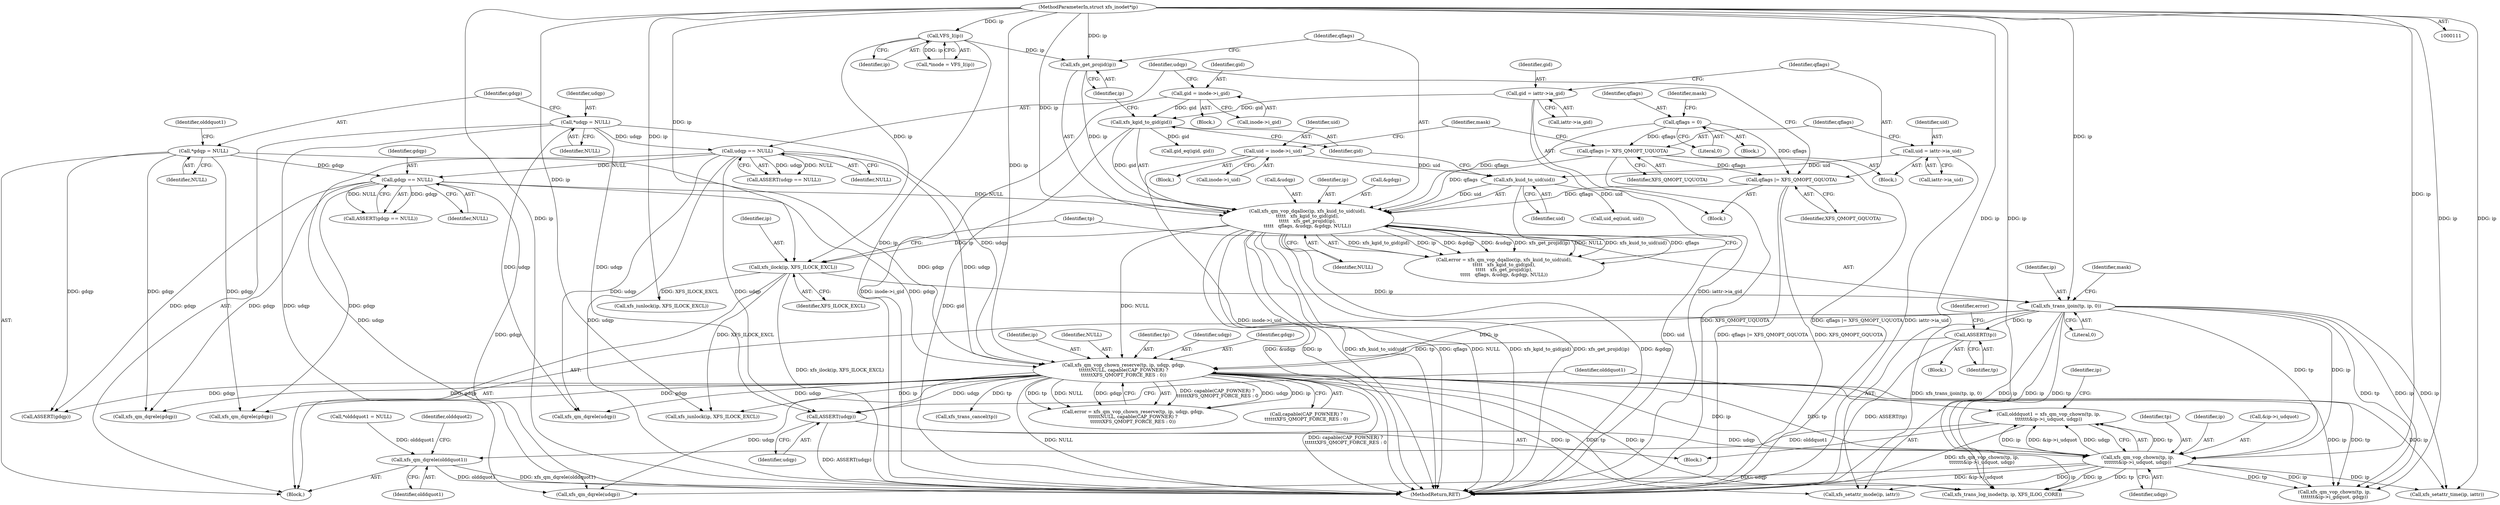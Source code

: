 digraph "0_linux_1fb254aa983bf190cfd685d40c64a480a9bafaee@API" {
"1000406" [label="(Call,olddquot1 = xfs_qm_vop_chown(tp, ip,\n\t\t\t\t\t\t\t&ip->i_udquot, udqp))"];
"1000408" [label="(Call,xfs_qm_vop_chown(tp, ip,\n\t\t\t\t\t\t\t&ip->i_udquot, udqp))"];
"1000281" [label="(Call,xfs_trans_ijoin(tp, ip, 0))"];
"1000278" [label="(Call,xfs_ilock(ip, XFS_ILOCK_EXCL))"];
"1000125" [label="(Call,VFS_I(ip))"];
"1000112" [label="(MethodParameterIn,struct xfs_inode\t*ip)"];
"1000243" [label="(Call,xfs_qm_vop_dqalloc(ip, xfs_kuid_to_uid(uid),\n\t\t\t\t\t   xfs_kgid_to_gid(gid),\n\t\t\t\t\t   xfs_get_projid(ip),\n\t\t\t\t\t   qflags, &udqp, &gdqp, NULL))"];
"1000249" [label="(Call,xfs_get_projid(ip))"];
"1000245" [label="(Call,xfs_kuid_to_uid(uid))"];
"1000205" [label="(Call,uid = inode->i_uid)"];
"1000195" [label="(Call,uid = iattr->ia_uid)"];
"1000247" [label="(Call,xfs_kgid_to_gid(gid))"];
"1000218" [label="(Call,gid = iattr->ia_gid)"];
"1000228" [label="(Call,gid = inode->i_gid)"];
"1000200" [label="(Call,qflags |= XFS_QMOPT_UQUOTA)"];
"1000184" [label="(Call,qflags = 0)"];
"1000223" [label="(Call,qflags |= XFS_QMOPT_GQUOTA)"];
"1000238" [label="(Call,gdqp == NULL)"];
"1000156" [label="(Call,*gdqp = NULL)"];
"1000234" [label="(Call,udqp == NULL)"];
"1000152" [label="(Call,*udqp = NULL)"];
"1000346" [label="(Call,xfs_qm_vop_chown_reserve(tp, ip, udqp, gdqp,\n\t\t\t\t\t\tNULL, capable(CAP_FOWNER) ?\n\t\t\t\t\t\tXFS_QMOPT_FORCE_RES : 0))"];
"1000342" [label="(Call,ASSERT(tp))"];
"1000404" [label="(Call,ASSERT(udqp))"];
"1000521" [label="(Call,xfs_qm_dqrele(olddquot1))"];
"1000249" [label="(Call,xfs_get_projid(ip))"];
"1000460" [label="(Call,xfs_qm_vop_chown(tp, ip,\n\t\t\t\t\t\t\t&ip->i_gdquot, gdqp))"];
"1000186" [label="(Literal,0)"];
"1000287" [label="(Identifier,mask)"];
"1000419" [label="(Identifier,ip)"];
"1000569" [label="(MethodReturn,RET)"];
"1000234" [label="(Call,udqp == NULL)"];
"1000346" [label="(Call,xfs_qm_vop_chown_reserve(tp, ip, udqp, gdqp,\n\t\t\t\t\t\tNULL, capable(CAP_FOWNER) ?\n\t\t\t\t\t\tXFS_QMOPT_FORCE_RES : 0))"];
"1000409" [label="(Identifier,tp)"];
"1000190" [label="(Identifier,mask)"];
"1000194" [label="(Block,)"];
"1000456" [label="(Call,ASSERT(gdqp))"];
"1000410" [label="(Identifier,ip)"];
"1000281" [label="(Call,xfs_trans_ijoin(tp, ip, 0))"];
"1000343" [label="(Identifier,tp)"];
"1000225" [label="(Identifier,XFS_QMOPT_GQUOTA)"];
"1000254" [label="(Call,&gdqp)"];
"1000158" [label="(Identifier,NULL)"];
"1000112" [label="(MethodParameterIn,struct xfs_inode\t*ip)"];
"1000341" [label="(Block,)"];
"1000351" [label="(Identifier,NULL)"];
"1000213" [label="(Identifier,mask)"];
"1000251" [label="(Identifier,qflags)"];
"1000207" [label="(Call,inode->i_uid)"];
"1000205" [label="(Call,uid = inode->i_uid)"];
"1000279" [label="(Identifier,ip)"];
"1000431" [label="(Call,gid_eq(igid, gid))"];
"1000202" [label="(Identifier,XFS_QMOPT_UQUOTA)"];
"1000407" [label="(Identifier,olddquot1)"];
"1000201" [label="(Identifier,qflags)"];
"1000154" [label="(Identifier,NULL)"];
"1000499" [label="(Call,xfs_trans_log_inode(tp, ip, XFS_ILOG_CORE))"];
"1000404" [label="(Call,ASSERT(udqp))"];
"1000347" [label="(Identifier,tp)"];
"1000256" [label="(Identifier,NULL)"];
"1000219" [label="(Identifier,gid)"];
"1000283" [label="(Identifier,ip)"];
"1000565" [label="(Call,xfs_qm_dqrele(gdqp))"];
"1000563" [label="(Call,xfs_qm_dqrele(udqp))"];
"1000240" [label="(Identifier,NULL)"];
"1000278" [label="(Call,xfs_ilock(ip, XFS_ILOCK_EXCL))"];
"1000559" [label="(Call,xfs_iunlock(ip, XFS_ILOCK_EXCL))"];
"1000237" [label="(Call,ASSERT(gdqp == NULL))"];
"1000352" [label="(Call,capable(CAP_FOWNER) ?\n\t\t\t\t\t\tXFS_QMOPT_FORCE_RES : 0)"];
"1000284" [label="(Literal,0)"];
"1000206" [label="(Identifier,uid)"];
"1000245" [label="(Call,xfs_kuid_to_uid(uid))"];
"1000525" [label="(Call,xfs_qm_dqrele(udqp))"];
"1000485" [label="(Call,xfs_setattr_mode(ip, iattr))"];
"1000230" [label="(Call,inode->i_gid)"];
"1000415" [label="(Identifier,udqp)"];
"1000557" [label="(Call,xfs_trans_cancel(tp))"];
"1000252" [label="(Call,&udqp)"];
"1000196" [label="(Identifier,uid)"];
"1000411" [label="(Call,&ip->i_udquot)"];
"1000229" [label="(Identifier,gid)"];
"1000223" [label="(Call,qflags |= XFS_QMOPT_GQUOTA)"];
"1000527" [label="(Call,xfs_qm_dqrele(gdqp))"];
"1000157" [label="(Identifier,gdqp)"];
"1000349" [label="(Identifier,udqp)"];
"1000153" [label="(Identifier,udqp)"];
"1000518" [label="(Call,xfs_iunlock(ip, XFS_ILOCK_EXCL))"];
"1000156" [label="(Call,*gdqp = NULL)"];
"1000182" [label="(Block,)"];
"1000123" [label="(Call,*inode = VFS_I(ip))"];
"1000344" [label="(Call,error = xfs_qm_vop_chown_reserve(tp, ip, udqp, gdqp,\n\t\t\t\t\t\tNULL, capable(CAP_FOWNER) ?\n\t\t\t\t\t\tXFS_QMOPT_FORCE_RES : 0))"];
"1000241" [label="(Call,error = xfs_qm_vop_dqalloc(ip, xfs_kuid_to_uid(uid),\n\t\t\t\t\t   xfs_kgid_to_gid(gid),\n\t\t\t\t\t   xfs_get_projid(ip),\n\t\t\t\t\t   qflags, &udqp, &gdqp, NULL))"];
"1000185" [label="(Identifier,qflags)"];
"1000524" [label="(Identifier,olddquot2)"];
"1000235" [label="(Identifier,udqp)"];
"1000161" [label="(Identifier,olddquot1)"];
"1000350" [label="(Identifier,gdqp)"];
"1000236" [label="(Identifier,NULL)"];
"1000342" [label="(Call,ASSERT(tp))"];
"1000282" [label="(Identifier,tp)"];
"1000408" [label="(Call,xfs_qm_vop_chown(tp, ip,\n\t\t\t\t\t\t\t&ip->i_udquot, udqp))"];
"1000247" [label="(Call,xfs_kgid_to_gid(gid))"];
"1000204" [label="(Block,)"];
"1000218" [label="(Call,gid = iattr->ia_gid)"];
"1000399" [label="(Block,)"];
"1000522" [label="(Identifier,olddquot1)"];
"1000184" [label="(Call,qflags = 0)"];
"1000406" [label="(Call,olddquot1 = xfs_qm_vop_chown(tp, ip,\n\t\t\t\t\t\t\t&ip->i_udquot, udqp))"];
"1000195" [label="(Call,uid = iattr->ia_uid)"];
"1000238" [label="(Call,gdqp == NULL)"];
"1000496" [label="(Call,xfs_setattr_time(ip, iattr))"];
"1000246" [label="(Identifier,uid)"];
"1000239" [label="(Identifier,gdqp)"];
"1000280" [label="(Identifier,XFS_ILOCK_EXCL)"];
"1000160" [label="(Call,*olddquot1 = NULL)"];
"1000228" [label="(Call,gid = inode->i_gid)"];
"1000389" [label="(Call,uid_eq(iuid, uid))"];
"1000115" [label="(Block,)"];
"1000348" [label="(Identifier,ip)"];
"1000224" [label="(Identifier,qflags)"];
"1000233" [label="(Call,ASSERT(udqp == NULL))"];
"1000244" [label="(Identifier,ip)"];
"1000197" [label="(Call,iattr->ia_uid)"];
"1000248" [label="(Identifier,gid)"];
"1000250" [label="(Identifier,ip)"];
"1000152" [label="(Call,*udqp = NULL)"];
"1000126" [label="(Identifier,ip)"];
"1000243" [label="(Call,xfs_qm_vop_dqalloc(ip, xfs_kuid_to_uid(uid),\n\t\t\t\t\t   xfs_kgid_to_gid(gid),\n\t\t\t\t\t   xfs_get_projid(ip),\n\t\t\t\t\t   qflags, &udqp, &gdqp, NULL))"];
"1000125" [label="(Call,VFS_I(ip))"];
"1000521" [label="(Call,xfs_qm_dqrele(olddquot1))"];
"1000405" [label="(Identifier,udqp)"];
"1000227" [label="(Block,)"];
"1000220" [label="(Call,iattr->ia_gid)"];
"1000200" [label="(Call,qflags |= XFS_QMOPT_UQUOTA)"];
"1000345" [label="(Identifier,error)"];
"1000217" [label="(Block,)"];
"1000406" -> "1000399"  [label="AST: "];
"1000406" -> "1000408"  [label="CFG: "];
"1000407" -> "1000406"  [label="AST: "];
"1000408" -> "1000406"  [label="AST: "];
"1000419" -> "1000406"  [label="CFG: "];
"1000406" -> "1000569"  [label="DDG: xfs_qm_vop_chown(tp, ip,\n\t\t\t\t\t\t\t&ip->i_udquot, udqp)"];
"1000408" -> "1000406"  [label="DDG: tp"];
"1000408" -> "1000406"  [label="DDG: ip"];
"1000408" -> "1000406"  [label="DDG: &ip->i_udquot"];
"1000408" -> "1000406"  [label="DDG: udqp"];
"1000406" -> "1000521"  [label="DDG: olddquot1"];
"1000408" -> "1000415"  [label="CFG: "];
"1000409" -> "1000408"  [label="AST: "];
"1000410" -> "1000408"  [label="AST: "];
"1000411" -> "1000408"  [label="AST: "];
"1000415" -> "1000408"  [label="AST: "];
"1000408" -> "1000569"  [label="DDG: &ip->i_udquot"];
"1000281" -> "1000408"  [label="DDG: tp"];
"1000281" -> "1000408"  [label="DDG: ip"];
"1000346" -> "1000408"  [label="DDG: tp"];
"1000346" -> "1000408"  [label="DDG: ip"];
"1000112" -> "1000408"  [label="DDG: ip"];
"1000404" -> "1000408"  [label="DDG: udqp"];
"1000408" -> "1000460"  [label="DDG: tp"];
"1000408" -> "1000460"  [label="DDG: ip"];
"1000408" -> "1000485"  [label="DDG: ip"];
"1000408" -> "1000496"  [label="DDG: ip"];
"1000408" -> "1000499"  [label="DDG: tp"];
"1000408" -> "1000499"  [label="DDG: ip"];
"1000408" -> "1000525"  [label="DDG: udqp"];
"1000281" -> "1000115"  [label="AST: "];
"1000281" -> "1000284"  [label="CFG: "];
"1000282" -> "1000281"  [label="AST: "];
"1000283" -> "1000281"  [label="AST: "];
"1000284" -> "1000281"  [label="AST: "];
"1000287" -> "1000281"  [label="CFG: "];
"1000281" -> "1000569"  [label="DDG: xfs_trans_ijoin(tp, ip, 0)"];
"1000278" -> "1000281"  [label="DDG: ip"];
"1000112" -> "1000281"  [label="DDG: ip"];
"1000281" -> "1000342"  [label="DDG: tp"];
"1000281" -> "1000346"  [label="DDG: ip"];
"1000281" -> "1000460"  [label="DDG: tp"];
"1000281" -> "1000460"  [label="DDG: ip"];
"1000281" -> "1000485"  [label="DDG: ip"];
"1000281" -> "1000496"  [label="DDG: ip"];
"1000281" -> "1000499"  [label="DDG: tp"];
"1000281" -> "1000499"  [label="DDG: ip"];
"1000278" -> "1000115"  [label="AST: "];
"1000278" -> "1000280"  [label="CFG: "];
"1000279" -> "1000278"  [label="AST: "];
"1000280" -> "1000278"  [label="AST: "];
"1000282" -> "1000278"  [label="CFG: "];
"1000278" -> "1000569"  [label="DDG: xfs_ilock(ip, XFS_ILOCK_EXCL)"];
"1000125" -> "1000278"  [label="DDG: ip"];
"1000243" -> "1000278"  [label="DDG: ip"];
"1000112" -> "1000278"  [label="DDG: ip"];
"1000278" -> "1000518"  [label="DDG: XFS_ILOCK_EXCL"];
"1000278" -> "1000559"  [label="DDG: XFS_ILOCK_EXCL"];
"1000125" -> "1000123"  [label="AST: "];
"1000125" -> "1000126"  [label="CFG: "];
"1000126" -> "1000125"  [label="AST: "];
"1000123" -> "1000125"  [label="CFG: "];
"1000125" -> "1000569"  [label="DDG: ip"];
"1000125" -> "1000123"  [label="DDG: ip"];
"1000112" -> "1000125"  [label="DDG: ip"];
"1000125" -> "1000249"  [label="DDG: ip"];
"1000112" -> "1000111"  [label="AST: "];
"1000112" -> "1000569"  [label="DDG: ip"];
"1000112" -> "1000243"  [label="DDG: ip"];
"1000112" -> "1000249"  [label="DDG: ip"];
"1000112" -> "1000346"  [label="DDG: ip"];
"1000112" -> "1000460"  [label="DDG: ip"];
"1000112" -> "1000485"  [label="DDG: ip"];
"1000112" -> "1000496"  [label="DDG: ip"];
"1000112" -> "1000499"  [label="DDG: ip"];
"1000112" -> "1000518"  [label="DDG: ip"];
"1000112" -> "1000559"  [label="DDG: ip"];
"1000243" -> "1000241"  [label="AST: "];
"1000243" -> "1000256"  [label="CFG: "];
"1000244" -> "1000243"  [label="AST: "];
"1000245" -> "1000243"  [label="AST: "];
"1000247" -> "1000243"  [label="AST: "];
"1000249" -> "1000243"  [label="AST: "];
"1000251" -> "1000243"  [label="AST: "];
"1000252" -> "1000243"  [label="AST: "];
"1000254" -> "1000243"  [label="AST: "];
"1000256" -> "1000243"  [label="AST: "];
"1000241" -> "1000243"  [label="CFG: "];
"1000243" -> "1000569"  [label="DDG: qflags"];
"1000243" -> "1000569"  [label="DDG: &gdqp"];
"1000243" -> "1000569"  [label="DDG: &udqp"];
"1000243" -> "1000569"  [label="DDG: ip"];
"1000243" -> "1000569"  [label="DDG: xfs_kuid_to_uid(uid)"];
"1000243" -> "1000569"  [label="DDG: NULL"];
"1000243" -> "1000569"  [label="DDG: xfs_kgid_to_gid(gid)"];
"1000243" -> "1000569"  [label="DDG: xfs_get_projid(ip)"];
"1000243" -> "1000241"  [label="DDG: xfs_kgid_to_gid(gid)"];
"1000243" -> "1000241"  [label="DDG: ip"];
"1000243" -> "1000241"  [label="DDG: &gdqp"];
"1000243" -> "1000241"  [label="DDG: &udqp"];
"1000243" -> "1000241"  [label="DDG: xfs_get_projid(ip)"];
"1000243" -> "1000241"  [label="DDG: NULL"];
"1000243" -> "1000241"  [label="DDG: xfs_kuid_to_uid(uid)"];
"1000243" -> "1000241"  [label="DDG: qflags"];
"1000249" -> "1000243"  [label="DDG: ip"];
"1000245" -> "1000243"  [label="DDG: uid"];
"1000247" -> "1000243"  [label="DDG: gid"];
"1000200" -> "1000243"  [label="DDG: qflags"];
"1000184" -> "1000243"  [label="DDG: qflags"];
"1000223" -> "1000243"  [label="DDG: qflags"];
"1000238" -> "1000243"  [label="DDG: NULL"];
"1000243" -> "1000346"  [label="DDG: NULL"];
"1000249" -> "1000250"  [label="CFG: "];
"1000250" -> "1000249"  [label="AST: "];
"1000251" -> "1000249"  [label="CFG: "];
"1000245" -> "1000246"  [label="CFG: "];
"1000246" -> "1000245"  [label="AST: "];
"1000248" -> "1000245"  [label="CFG: "];
"1000245" -> "1000569"  [label="DDG: uid"];
"1000205" -> "1000245"  [label="DDG: uid"];
"1000195" -> "1000245"  [label="DDG: uid"];
"1000245" -> "1000389"  [label="DDG: uid"];
"1000205" -> "1000204"  [label="AST: "];
"1000205" -> "1000207"  [label="CFG: "];
"1000206" -> "1000205"  [label="AST: "];
"1000207" -> "1000205"  [label="AST: "];
"1000213" -> "1000205"  [label="CFG: "];
"1000205" -> "1000569"  [label="DDG: inode->i_uid"];
"1000195" -> "1000194"  [label="AST: "];
"1000195" -> "1000197"  [label="CFG: "];
"1000196" -> "1000195"  [label="AST: "];
"1000197" -> "1000195"  [label="AST: "];
"1000201" -> "1000195"  [label="CFG: "];
"1000195" -> "1000569"  [label="DDG: iattr->ia_uid"];
"1000247" -> "1000248"  [label="CFG: "];
"1000248" -> "1000247"  [label="AST: "];
"1000250" -> "1000247"  [label="CFG: "];
"1000247" -> "1000569"  [label="DDG: gid"];
"1000218" -> "1000247"  [label="DDG: gid"];
"1000228" -> "1000247"  [label="DDG: gid"];
"1000247" -> "1000431"  [label="DDG: gid"];
"1000218" -> "1000217"  [label="AST: "];
"1000218" -> "1000220"  [label="CFG: "];
"1000219" -> "1000218"  [label="AST: "];
"1000220" -> "1000218"  [label="AST: "];
"1000224" -> "1000218"  [label="CFG: "];
"1000218" -> "1000569"  [label="DDG: iattr->ia_gid"];
"1000228" -> "1000227"  [label="AST: "];
"1000228" -> "1000230"  [label="CFG: "];
"1000229" -> "1000228"  [label="AST: "];
"1000230" -> "1000228"  [label="AST: "];
"1000235" -> "1000228"  [label="CFG: "];
"1000228" -> "1000569"  [label="DDG: inode->i_gid"];
"1000200" -> "1000194"  [label="AST: "];
"1000200" -> "1000202"  [label="CFG: "];
"1000201" -> "1000200"  [label="AST: "];
"1000202" -> "1000200"  [label="AST: "];
"1000213" -> "1000200"  [label="CFG: "];
"1000200" -> "1000569"  [label="DDG: qflags |= XFS_QMOPT_UQUOTA"];
"1000200" -> "1000569"  [label="DDG: XFS_QMOPT_UQUOTA"];
"1000184" -> "1000200"  [label="DDG: qflags"];
"1000200" -> "1000223"  [label="DDG: qflags"];
"1000184" -> "1000182"  [label="AST: "];
"1000184" -> "1000186"  [label="CFG: "];
"1000185" -> "1000184"  [label="AST: "];
"1000186" -> "1000184"  [label="AST: "];
"1000190" -> "1000184"  [label="CFG: "];
"1000184" -> "1000223"  [label="DDG: qflags"];
"1000223" -> "1000217"  [label="AST: "];
"1000223" -> "1000225"  [label="CFG: "];
"1000224" -> "1000223"  [label="AST: "];
"1000225" -> "1000223"  [label="AST: "];
"1000235" -> "1000223"  [label="CFG: "];
"1000223" -> "1000569"  [label="DDG: XFS_QMOPT_GQUOTA"];
"1000223" -> "1000569"  [label="DDG: qflags |= XFS_QMOPT_GQUOTA"];
"1000238" -> "1000237"  [label="AST: "];
"1000238" -> "1000240"  [label="CFG: "];
"1000239" -> "1000238"  [label="AST: "];
"1000240" -> "1000238"  [label="AST: "];
"1000237" -> "1000238"  [label="CFG: "];
"1000238" -> "1000569"  [label="DDG: gdqp"];
"1000238" -> "1000237"  [label="DDG: gdqp"];
"1000238" -> "1000237"  [label="DDG: NULL"];
"1000156" -> "1000238"  [label="DDG: gdqp"];
"1000234" -> "1000238"  [label="DDG: NULL"];
"1000238" -> "1000346"  [label="DDG: gdqp"];
"1000238" -> "1000456"  [label="DDG: gdqp"];
"1000238" -> "1000527"  [label="DDG: gdqp"];
"1000238" -> "1000565"  [label="DDG: gdqp"];
"1000156" -> "1000115"  [label="AST: "];
"1000156" -> "1000158"  [label="CFG: "];
"1000157" -> "1000156"  [label="AST: "];
"1000158" -> "1000156"  [label="AST: "];
"1000161" -> "1000156"  [label="CFG: "];
"1000156" -> "1000346"  [label="DDG: gdqp"];
"1000156" -> "1000456"  [label="DDG: gdqp"];
"1000156" -> "1000527"  [label="DDG: gdqp"];
"1000156" -> "1000565"  [label="DDG: gdqp"];
"1000234" -> "1000233"  [label="AST: "];
"1000234" -> "1000236"  [label="CFG: "];
"1000235" -> "1000234"  [label="AST: "];
"1000236" -> "1000234"  [label="AST: "];
"1000233" -> "1000234"  [label="CFG: "];
"1000234" -> "1000569"  [label="DDG: udqp"];
"1000234" -> "1000233"  [label="DDG: udqp"];
"1000234" -> "1000233"  [label="DDG: NULL"];
"1000152" -> "1000234"  [label="DDG: udqp"];
"1000234" -> "1000346"  [label="DDG: udqp"];
"1000234" -> "1000404"  [label="DDG: udqp"];
"1000234" -> "1000525"  [label="DDG: udqp"];
"1000234" -> "1000563"  [label="DDG: udqp"];
"1000152" -> "1000115"  [label="AST: "];
"1000152" -> "1000154"  [label="CFG: "];
"1000153" -> "1000152"  [label="AST: "];
"1000154" -> "1000152"  [label="AST: "];
"1000157" -> "1000152"  [label="CFG: "];
"1000152" -> "1000346"  [label="DDG: udqp"];
"1000152" -> "1000404"  [label="DDG: udqp"];
"1000152" -> "1000525"  [label="DDG: udqp"];
"1000152" -> "1000563"  [label="DDG: udqp"];
"1000346" -> "1000344"  [label="AST: "];
"1000346" -> "1000352"  [label="CFG: "];
"1000347" -> "1000346"  [label="AST: "];
"1000348" -> "1000346"  [label="AST: "];
"1000349" -> "1000346"  [label="AST: "];
"1000350" -> "1000346"  [label="AST: "];
"1000351" -> "1000346"  [label="AST: "];
"1000352" -> "1000346"  [label="AST: "];
"1000344" -> "1000346"  [label="CFG: "];
"1000346" -> "1000569"  [label="DDG: NULL"];
"1000346" -> "1000569"  [label="DDG: capable(CAP_FOWNER) ?\n\t\t\t\t\t\tXFS_QMOPT_FORCE_RES : 0"];
"1000346" -> "1000344"  [label="DDG: capable(CAP_FOWNER) ?\n\t\t\t\t\t\tXFS_QMOPT_FORCE_RES : 0"];
"1000346" -> "1000344"  [label="DDG: udqp"];
"1000346" -> "1000344"  [label="DDG: ip"];
"1000346" -> "1000344"  [label="DDG: tp"];
"1000346" -> "1000344"  [label="DDG: NULL"];
"1000346" -> "1000344"  [label="DDG: gdqp"];
"1000342" -> "1000346"  [label="DDG: tp"];
"1000346" -> "1000404"  [label="DDG: udqp"];
"1000346" -> "1000456"  [label="DDG: gdqp"];
"1000346" -> "1000460"  [label="DDG: tp"];
"1000346" -> "1000460"  [label="DDG: ip"];
"1000346" -> "1000485"  [label="DDG: ip"];
"1000346" -> "1000496"  [label="DDG: ip"];
"1000346" -> "1000499"  [label="DDG: tp"];
"1000346" -> "1000499"  [label="DDG: ip"];
"1000346" -> "1000525"  [label="DDG: udqp"];
"1000346" -> "1000527"  [label="DDG: gdqp"];
"1000346" -> "1000557"  [label="DDG: tp"];
"1000346" -> "1000559"  [label="DDG: ip"];
"1000346" -> "1000563"  [label="DDG: udqp"];
"1000346" -> "1000565"  [label="DDG: gdqp"];
"1000342" -> "1000341"  [label="AST: "];
"1000342" -> "1000343"  [label="CFG: "];
"1000343" -> "1000342"  [label="AST: "];
"1000345" -> "1000342"  [label="CFG: "];
"1000342" -> "1000569"  [label="DDG: ASSERT(tp)"];
"1000404" -> "1000399"  [label="AST: "];
"1000404" -> "1000405"  [label="CFG: "];
"1000405" -> "1000404"  [label="AST: "];
"1000407" -> "1000404"  [label="CFG: "];
"1000404" -> "1000569"  [label="DDG: ASSERT(udqp)"];
"1000521" -> "1000115"  [label="AST: "];
"1000521" -> "1000522"  [label="CFG: "];
"1000522" -> "1000521"  [label="AST: "];
"1000524" -> "1000521"  [label="CFG: "];
"1000521" -> "1000569"  [label="DDG: olddquot1"];
"1000521" -> "1000569"  [label="DDG: xfs_qm_dqrele(olddquot1)"];
"1000160" -> "1000521"  [label="DDG: olddquot1"];
}
